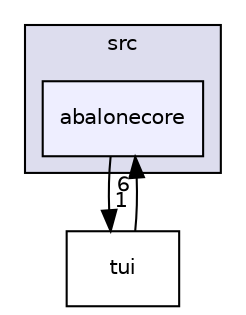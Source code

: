 digraph "src/abalonecore" {
  compound=true
  node [ fontsize="10", fontname="Helvetica"];
  edge [ labelfontsize="10", labelfontname="Helvetica"];
  subgraph clusterdir_68267d1309a1af8e8297ef4c3efbcdba {
    graph [ bgcolor="#ddddee", pencolor="black", label="src" fontname="Helvetica", fontsize="10", URL="dir_68267d1309a1af8e8297ef4c3efbcdba.html"]
  dir_43e4176278cedc844b8407bac23ee66c [shape=box, label="abalonecore", style="filled", fillcolor="#eeeeff", pencolor="black", URL="dir_43e4176278cedc844b8407bac23ee66c.html"];
  }
  dir_875ad2419a211f3869429346f1dea5f1 [shape=box label="tui" URL="dir_875ad2419a211f3869429346f1dea5f1.html"];
  dir_875ad2419a211f3869429346f1dea5f1->dir_43e4176278cedc844b8407bac23ee66c [headlabel="6", labeldistance=1.5 headhref="dir_000002_000001.html"];
  dir_43e4176278cedc844b8407bac23ee66c->dir_875ad2419a211f3869429346f1dea5f1 [headlabel="1", labeldistance=1.5 headhref="dir_000001_000002.html"];
}
